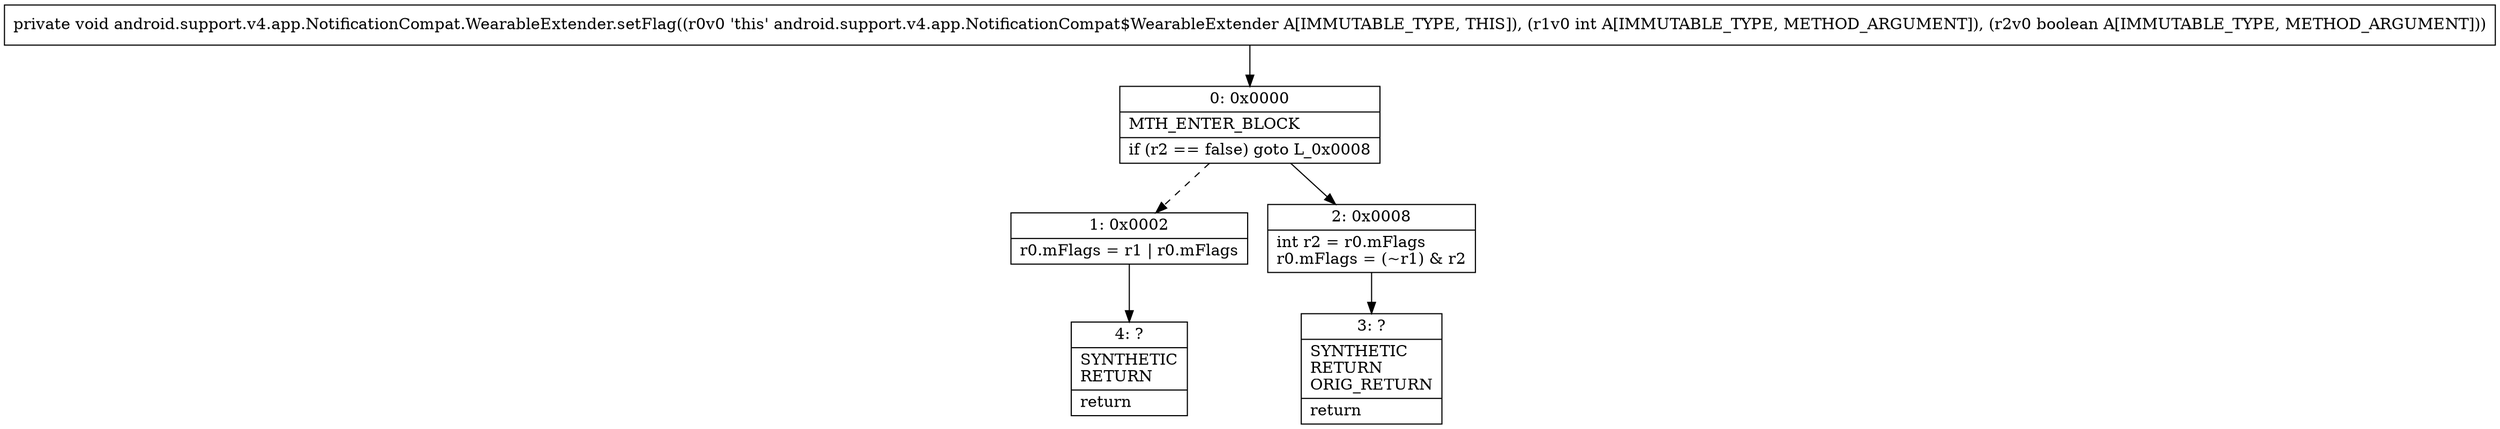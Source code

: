 digraph "CFG forandroid.support.v4.app.NotificationCompat.WearableExtender.setFlag(IZ)V" {
Node_0 [shape=record,label="{0\:\ 0x0000|MTH_ENTER_BLOCK\l|if (r2 == false) goto L_0x0008\l}"];
Node_1 [shape=record,label="{1\:\ 0x0002|r0.mFlags = r1 \| r0.mFlags\l}"];
Node_2 [shape=record,label="{2\:\ 0x0008|int r2 = r0.mFlags\lr0.mFlags = (~r1) & r2\l}"];
Node_3 [shape=record,label="{3\:\ ?|SYNTHETIC\lRETURN\lORIG_RETURN\l|return\l}"];
Node_4 [shape=record,label="{4\:\ ?|SYNTHETIC\lRETURN\l|return\l}"];
MethodNode[shape=record,label="{private void android.support.v4.app.NotificationCompat.WearableExtender.setFlag((r0v0 'this' android.support.v4.app.NotificationCompat$WearableExtender A[IMMUTABLE_TYPE, THIS]), (r1v0 int A[IMMUTABLE_TYPE, METHOD_ARGUMENT]), (r2v0 boolean A[IMMUTABLE_TYPE, METHOD_ARGUMENT])) }"];
MethodNode -> Node_0;
Node_0 -> Node_1[style=dashed];
Node_0 -> Node_2;
Node_1 -> Node_4;
Node_2 -> Node_3;
}

